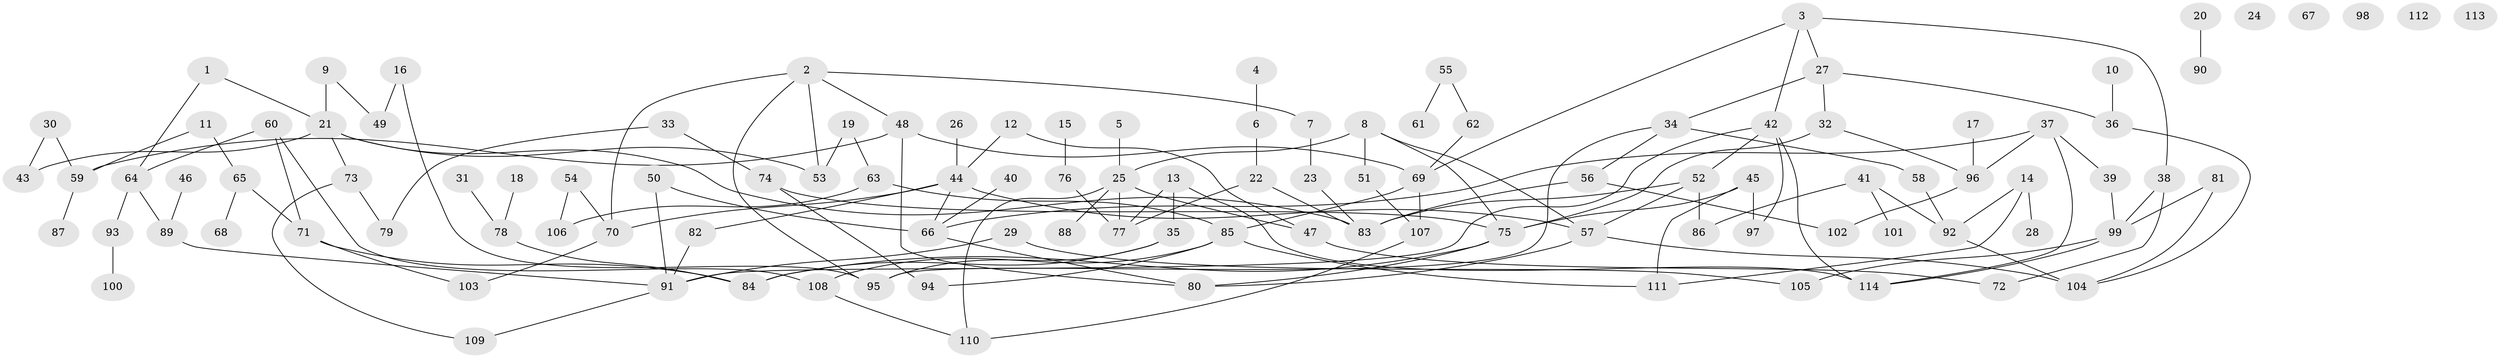 // Generated by graph-tools (version 1.1) at 2025/49/03/09/25 03:49:03]
// undirected, 114 vertices, 152 edges
graph export_dot {
graph [start="1"]
  node [color=gray90,style=filled];
  1;
  2;
  3;
  4;
  5;
  6;
  7;
  8;
  9;
  10;
  11;
  12;
  13;
  14;
  15;
  16;
  17;
  18;
  19;
  20;
  21;
  22;
  23;
  24;
  25;
  26;
  27;
  28;
  29;
  30;
  31;
  32;
  33;
  34;
  35;
  36;
  37;
  38;
  39;
  40;
  41;
  42;
  43;
  44;
  45;
  46;
  47;
  48;
  49;
  50;
  51;
  52;
  53;
  54;
  55;
  56;
  57;
  58;
  59;
  60;
  61;
  62;
  63;
  64;
  65;
  66;
  67;
  68;
  69;
  70;
  71;
  72;
  73;
  74;
  75;
  76;
  77;
  78;
  79;
  80;
  81;
  82;
  83;
  84;
  85;
  86;
  87;
  88;
  89;
  90;
  91;
  92;
  93;
  94;
  95;
  96;
  97;
  98;
  99;
  100;
  101;
  102;
  103;
  104;
  105;
  106;
  107;
  108;
  109;
  110;
  111;
  112;
  113;
  114;
  1 -- 21;
  1 -- 64;
  2 -- 7;
  2 -- 48;
  2 -- 53;
  2 -- 70;
  2 -- 95;
  3 -- 27;
  3 -- 38;
  3 -- 42;
  3 -- 69;
  4 -- 6;
  5 -- 25;
  6 -- 22;
  7 -- 23;
  8 -- 25;
  8 -- 51;
  8 -- 57;
  8 -- 75;
  9 -- 21;
  9 -- 49;
  10 -- 36;
  11 -- 59;
  11 -- 65;
  12 -- 44;
  12 -- 47;
  13 -- 35;
  13 -- 77;
  13 -- 114;
  14 -- 28;
  14 -- 92;
  14 -- 111;
  15 -- 76;
  16 -- 49;
  16 -- 95;
  17 -- 96;
  18 -- 78;
  19 -- 53;
  19 -- 63;
  20 -- 90;
  21 -- 43;
  21 -- 53;
  21 -- 73;
  21 -- 83;
  22 -- 77;
  22 -- 83;
  23 -- 83;
  25 -- 47;
  25 -- 77;
  25 -- 88;
  25 -- 110;
  26 -- 44;
  27 -- 32;
  27 -- 34;
  27 -- 36;
  29 -- 91;
  29 -- 105;
  30 -- 43;
  30 -- 59;
  31 -- 78;
  32 -- 75;
  32 -- 96;
  33 -- 74;
  33 -- 79;
  34 -- 56;
  34 -- 58;
  34 -- 95;
  35 -- 84;
  35 -- 95;
  36 -- 104;
  37 -- 39;
  37 -- 66;
  37 -- 96;
  37 -- 114;
  38 -- 72;
  38 -- 99;
  39 -- 99;
  40 -- 66;
  41 -- 86;
  41 -- 92;
  41 -- 101;
  42 -- 52;
  42 -- 91;
  42 -- 97;
  42 -- 114;
  44 -- 57;
  44 -- 66;
  44 -- 70;
  44 -- 82;
  45 -- 75;
  45 -- 97;
  45 -- 111;
  46 -- 89;
  47 -- 72;
  48 -- 59;
  48 -- 69;
  48 -- 80;
  50 -- 66;
  50 -- 91;
  51 -- 107;
  52 -- 57;
  52 -- 83;
  52 -- 86;
  54 -- 70;
  54 -- 106;
  55 -- 61;
  55 -- 62;
  56 -- 83;
  56 -- 102;
  57 -- 80;
  57 -- 104;
  58 -- 92;
  59 -- 87;
  60 -- 64;
  60 -- 71;
  60 -- 108;
  62 -- 69;
  63 -- 85;
  63 -- 106;
  64 -- 89;
  64 -- 93;
  65 -- 68;
  65 -- 71;
  66 -- 80;
  69 -- 85;
  69 -- 107;
  70 -- 103;
  71 -- 84;
  71 -- 103;
  73 -- 79;
  73 -- 109;
  74 -- 75;
  74 -- 94;
  75 -- 80;
  75 -- 84;
  76 -- 77;
  78 -- 84;
  81 -- 99;
  81 -- 104;
  82 -- 91;
  85 -- 94;
  85 -- 108;
  85 -- 111;
  89 -- 91;
  91 -- 109;
  92 -- 104;
  93 -- 100;
  96 -- 102;
  99 -- 105;
  99 -- 114;
  107 -- 110;
  108 -- 110;
}
